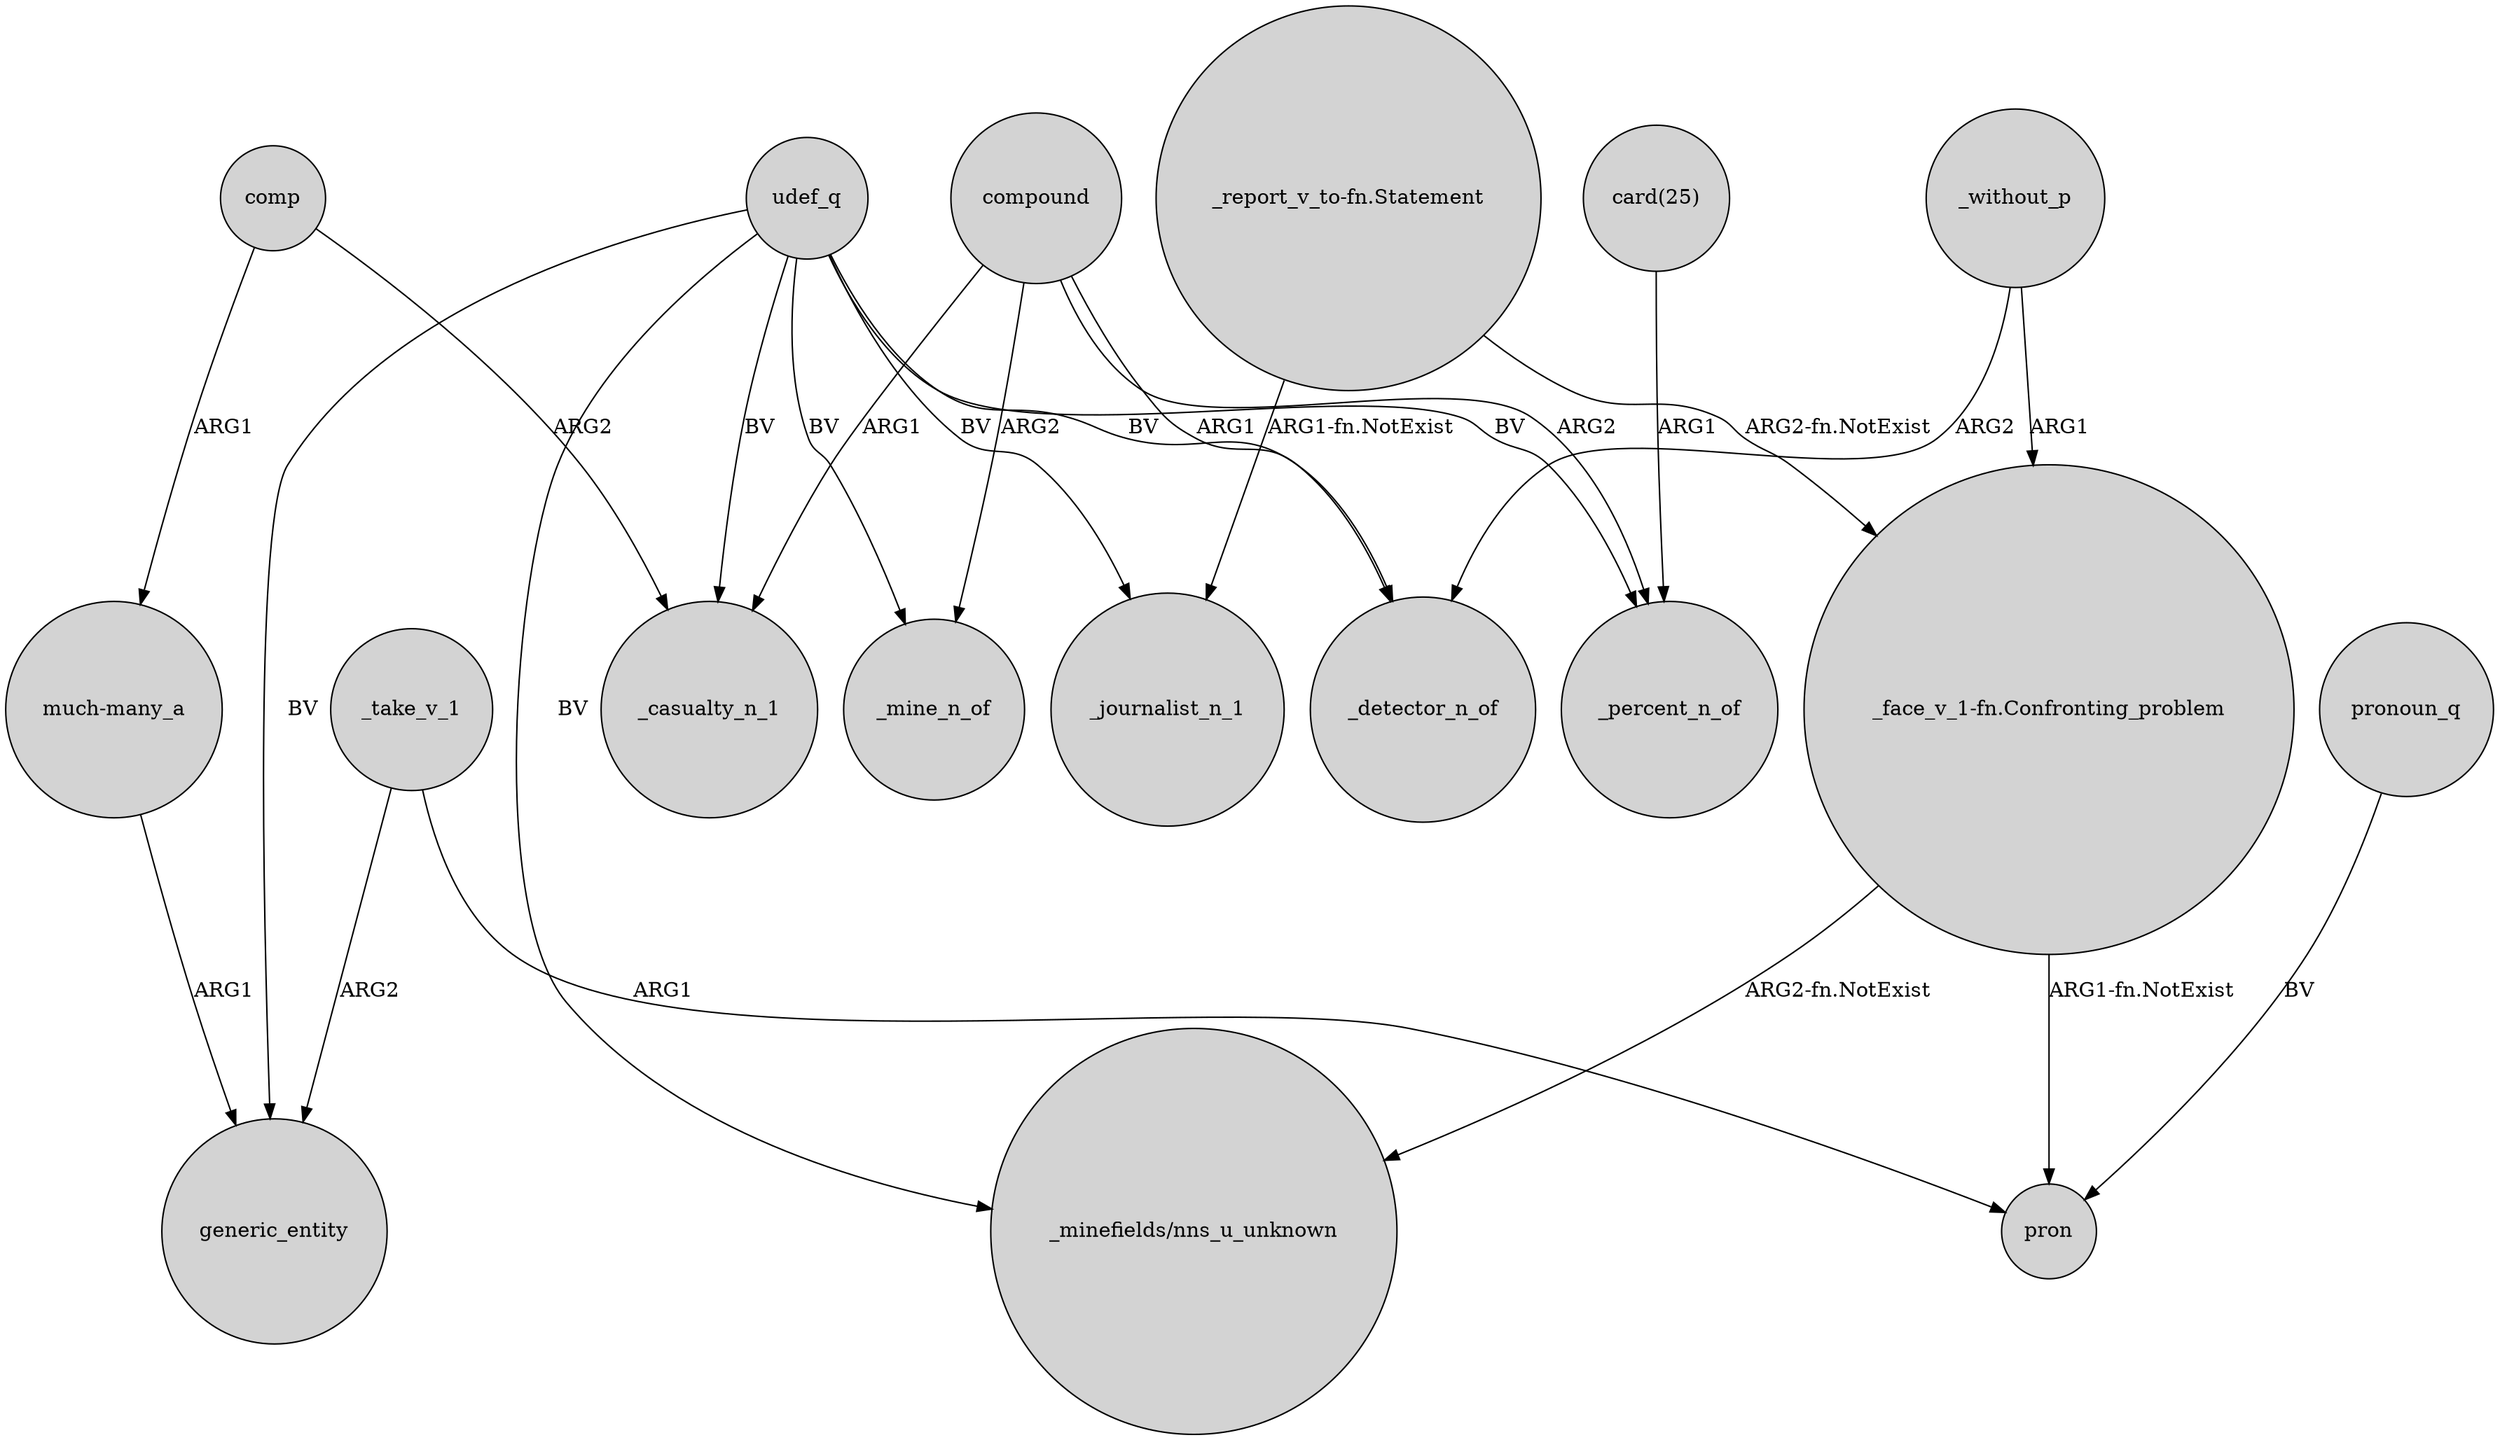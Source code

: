 digraph {
	node [shape=circle style=filled]
	_take_v_1 -> generic_entity [label=ARG2]
	udef_q -> generic_entity [label=BV]
	"_report_v_to-fn.Statement" -> _journalist_n_1 [label="ARG1-fn.NotExist"]
	udef_q -> _journalist_n_1 [label=BV]
	"much-many_a" -> generic_entity [label=ARG1]
	"card(25)" -> _percent_n_of [label=ARG1]
	_without_p -> "_face_v_1-fn.Confronting_problem" [label=ARG1]
	udef_q -> _casualty_n_1 [label=BV]
	udef_q -> "_minefields/nns_u_unknown" [label=BV]
	compound -> _detector_n_of [label=ARG1]
	_take_v_1 -> pron [label=ARG1]
	compound -> _casualty_n_1 [label=ARG1]
	compound -> _percent_n_of [label=ARG2]
	"_report_v_to-fn.Statement" -> "_face_v_1-fn.Confronting_problem" [label="ARG2-fn.NotExist"]
	pronoun_q -> pron [label=BV]
	comp -> "much-many_a" [label=ARG1]
	"_face_v_1-fn.Confronting_problem" -> pron [label="ARG1-fn.NotExist"]
	udef_q -> _mine_n_of [label=BV]
	"_face_v_1-fn.Confronting_problem" -> "_minefields/nns_u_unknown" [label="ARG2-fn.NotExist"]
	comp -> _casualty_n_1 [label=ARG2]
	udef_q -> _percent_n_of [label=BV]
	udef_q -> _detector_n_of [label=BV]
	_without_p -> _detector_n_of [label=ARG2]
	compound -> _mine_n_of [label=ARG2]
}
